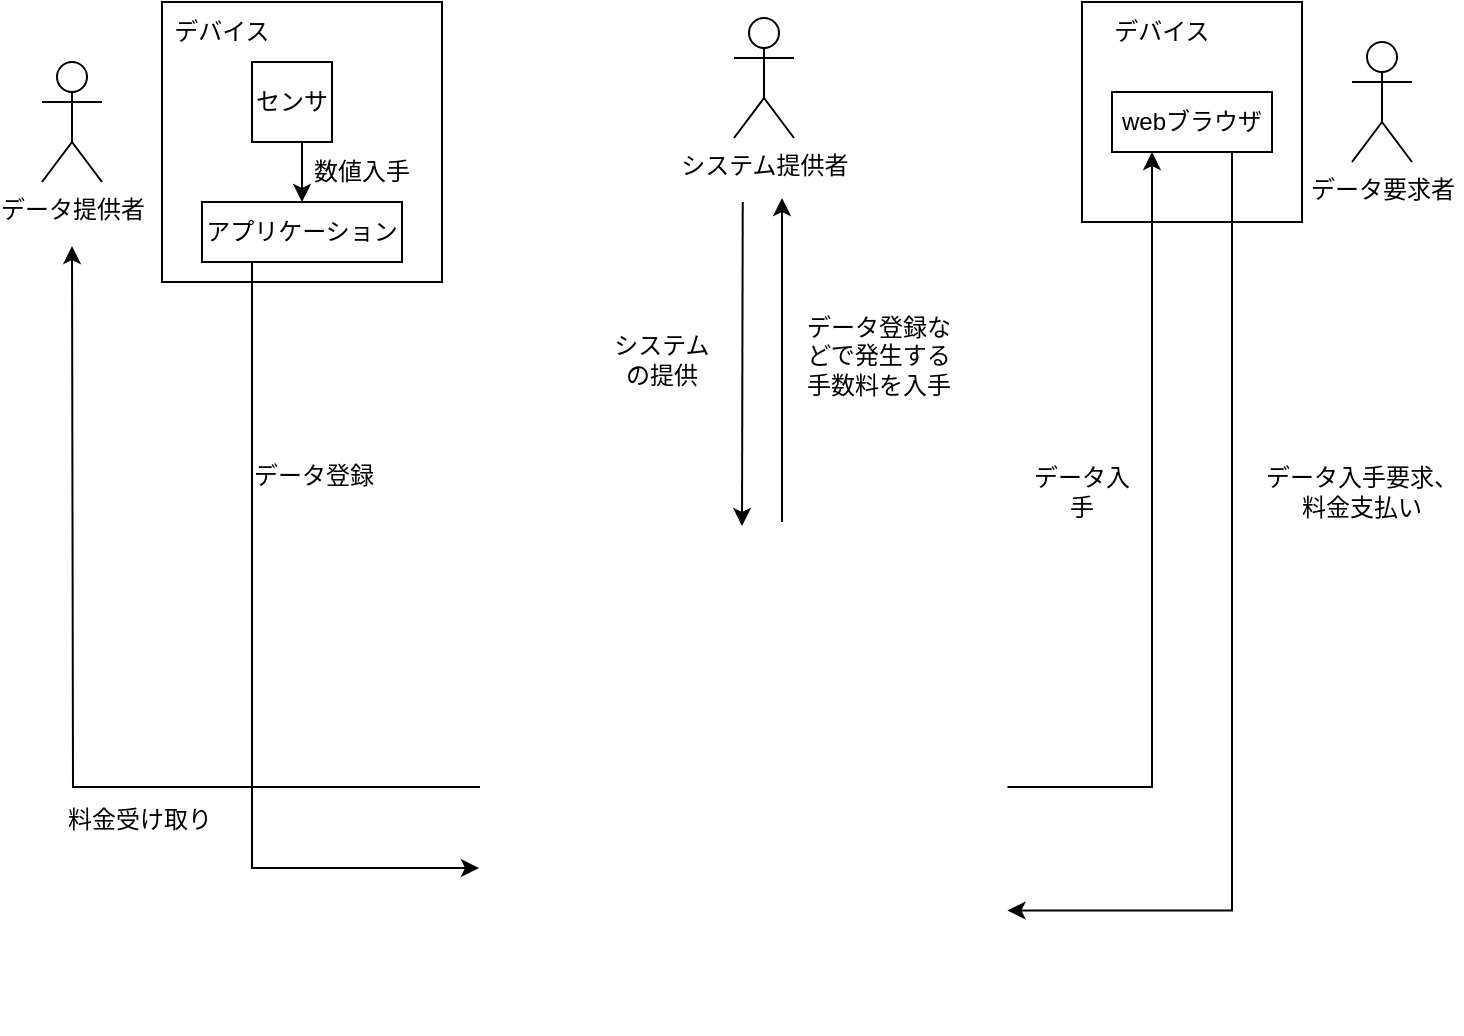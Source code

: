<mxfile version="15.5.9" type="device"><diagram id="JAMoWZ7Iz4S0Mc71oQlR" name="Page-1"><mxGraphModel dx="946" dy="646" grid="0" gridSize="10" guides="1" tooltips="1" connect="1" arrows="1" fold="1" page="1" pageScale="1" pageWidth="827" pageHeight="1169" background="none" math="0" shadow="0"><root><mxCell id="0"/><mxCell id="1" parent="0"/><mxCell id="wL-SJvCjbrAuRct8oMr0-22" value="" style="whiteSpace=wrap;html=1;aspect=fixed;" parent="1" vertex="1"><mxGeometry x="570" y="80" width="110" height="110" as="geometry"/></mxCell><mxCell id="wL-SJvCjbrAuRct8oMr0-1" value="データ提供者" style="shape=umlActor;verticalLabelPosition=bottom;verticalAlign=top;html=1;outlineConnect=0;" parent="1" vertex="1"><mxGeometry x="50" y="110" width="30" height="60" as="geometry"/></mxCell><mxCell id="wL-SJvCjbrAuRct8oMr0-3" value="データ要求者" style="shape=umlActor;verticalLabelPosition=bottom;verticalAlign=top;html=1;outlineConnect=0;" parent="1" vertex="1"><mxGeometry x="705" y="100" width="30" height="60" as="geometry"/></mxCell><mxCell id="wL-SJvCjbrAuRct8oMr0-4" value="" style="whiteSpace=wrap;html=1;aspect=fixed;" parent="1" vertex="1"><mxGeometry x="110" y="80" width="140" height="140" as="geometry"/></mxCell><mxCell id="wL-SJvCjbrAuRct8oMr0-19" style="edgeStyle=orthogonalEdgeStyle;rounded=0;orthogonalLoop=1;jettySize=auto;html=1;exitX=0;exitY=0.5;exitDx=0;exitDy=0;" parent="1" source="wL-SJvCjbrAuRct8oMr0-9" edge="1"><mxGeometry relative="1" as="geometry"><mxPoint x="65" y="202" as="targetPoint"/></mxGeometry></mxCell><mxCell id="wL-SJvCjbrAuRct8oMr0-32" style="edgeStyle=orthogonalEdgeStyle;rounded=0;orthogonalLoop=1;jettySize=auto;html=1;exitX=1;exitY=0.5;exitDx=0;exitDy=0;entryX=0.25;entryY=1;entryDx=0;entryDy=0;" parent="1" source="wL-SJvCjbrAuRct8oMr0-9" target="wL-SJvCjbrAuRct8oMr0-30" edge="1"><mxGeometry relative="1" as="geometry"/></mxCell><mxCell id="wL-SJvCjbrAuRct8oMr0-9" value="" style="shape=image;verticalLabelPosition=bottom;labelBackgroundColor=#ffffff;verticalAlign=top;aspect=fixed;imageAspect=0;image=https://coin.z.com/jp/column/wp-content/uploads/sites/2/2019/08/g-img-section_3.png;" parent="1" vertex="1"><mxGeometry x="269" y="349" width="263.74" height="247" as="geometry"/></mxCell><mxCell id="wL-SJvCjbrAuRct8oMr0-10" value="デバイス" style="text;html=1;strokeColor=none;fillColor=none;align=center;verticalAlign=middle;whiteSpace=wrap;rounded=0;" parent="1" vertex="1"><mxGeometry x="110" y="80" width="60" height="30" as="geometry"/></mxCell><mxCell id="wL-SJvCjbrAuRct8oMr0-16" style="edgeStyle=orthogonalEdgeStyle;rounded=0;orthogonalLoop=1;jettySize=auto;html=1;exitX=0.5;exitY=1;exitDx=0;exitDy=0;entryX=0.5;entryY=0;entryDx=0;entryDy=0;" parent="1" source="wL-SJvCjbrAuRct8oMr0-11" target="wL-SJvCjbrAuRct8oMr0-14" edge="1"><mxGeometry relative="1" as="geometry"/></mxCell><mxCell id="wL-SJvCjbrAuRct8oMr0-11" value="センサ" style="whiteSpace=wrap;html=1;aspect=fixed;" parent="1" vertex="1"><mxGeometry x="155" y="110" width="40" height="40" as="geometry"/></mxCell><mxCell id="wL-SJvCjbrAuRct8oMr0-17" style="edgeStyle=orthogonalEdgeStyle;rounded=0;orthogonalLoop=1;jettySize=auto;html=1;exitX=0.25;exitY=1;exitDx=0;exitDy=0;entryX=-0.002;entryY=0.664;entryDx=0;entryDy=0;entryPerimeter=0;" parent="1" source="wL-SJvCjbrAuRct8oMr0-14" target="wL-SJvCjbrAuRct8oMr0-9" edge="1"><mxGeometry relative="1" as="geometry"/></mxCell><mxCell id="wL-SJvCjbrAuRct8oMr0-14" value="アプリケーション" style="rounded=0;whiteSpace=wrap;html=1;" parent="1" vertex="1"><mxGeometry x="130" y="180" width="100" height="30" as="geometry"/></mxCell><mxCell id="wL-SJvCjbrAuRct8oMr0-20" value="数値入手" style="text;html=1;strokeColor=none;fillColor=none;align=center;verticalAlign=middle;whiteSpace=wrap;rounded=0;" parent="1" vertex="1"><mxGeometry x="180" y="150" width="60" height="30" as="geometry"/></mxCell><mxCell id="wL-SJvCjbrAuRct8oMr0-24" style="edgeStyle=orthogonalEdgeStyle;rounded=0;orthogonalLoop=1;jettySize=auto;html=1;exitX=0.75;exitY=1;exitDx=0;exitDy=0;entryX=1;entryY=0.75;entryDx=0;entryDy=0;" parent="1" source="wL-SJvCjbrAuRct8oMr0-30" target="wL-SJvCjbrAuRct8oMr0-9" edge="1"><mxGeometry relative="1" as="geometry"/></mxCell><mxCell id="wL-SJvCjbrAuRct8oMr0-23" value="デバイス" style="text;html=1;strokeColor=none;fillColor=none;align=center;verticalAlign=middle;whiteSpace=wrap;rounded=0;" parent="1" vertex="1"><mxGeometry x="580" y="80" width="60" height="30" as="geometry"/></mxCell><mxCell id="wL-SJvCjbrAuRct8oMr0-26" value="料金受け取り" style="text;html=1;strokeColor=none;fillColor=none;align=center;verticalAlign=middle;whiteSpace=wrap;rounded=0;" parent="1" vertex="1"><mxGeometry x="61" y="474" width="76" height="30" as="geometry"/></mxCell><mxCell id="wL-SJvCjbrAuRct8oMr0-27" value="データ登録" style="text;html=1;strokeColor=none;fillColor=none;align=center;verticalAlign=middle;whiteSpace=wrap;rounded=0;" parent="1" vertex="1"><mxGeometry x="151" y="302" width="70" height="30" as="geometry"/></mxCell><mxCell id="wL-SJvCjbrAuRct8oMr0-28" value="データ入手要求、料金支払い" style="text;html=1;strokeColor=none;fillColor=none;align=center;verticalAlign=middle;whiteSpace=wrap;rounded=0;" parent="1" vertex="1"><mxGeometry x="660" y="310" width="100" height="30" as="geometry"/></mxCell><mxCell id="wL-SJvCjbrAuRct8oMr0-29" value="データ入手" style="text;html=1;strokeColor=none;fillColor=none;align=center;verticalAlign=middle;whiteSpace=wrap;rounded=0;" parent="1" vertex="1"><mxGeometry x="540" y="310" width="60" height="30" as="geometry"/></mxCell><mxCell id="wL-SJvCjbrAuRct8oMr0-30" value="webブラウザ" style="rounded=0;whiteSpace=wrap;html=1;" parent="1" vertex="1"><mxGeometry x="585" y="125" width="80" height="30" as="geometry"/></mxCell><mxCell id="v4ZPSTNaYHscz1HNbtaP-1" value="システム提供者" style="shape=umlActor;verticalLabelPosition=bottom;verticalAlign=top;html=1;outlineConnect=0;" vertex="1" parent="1"><mxGeometry x="396" y="88" width="30" height="60" as="geometry"/></mxCell><mxCell id="v4ZPSTNaYHscz1HNbtaP-8" value="" style="endArrow=classic;html=1;rounded=0;" edge="1" parent="1"><mxGeometry width="50" height="50" relative="1" as="geometry"><mxPoint x="400.37" y="180" as="sourcePoint"/><mxPoint x="400" y="342" as="targetPoint"/></mxGeometry></mxCell><mxCell id="v4ZPSTNaYHscz1HNbtaP-9" value="" style="endArrow=classic;html=1;rounded=0;" edge="1" parent="1"><mxGeometry width="50" height="50" relative="1" as="geometry"><mxPoint x="420" y="340" as="sourcePoint"/><mxPoint x="420" y="178" as="targetPoint"/></mxGeometry></mxCell><mxCell id="v4ZPSTNaYHscz1HNbtaP-10" value="データ登録などで発生する手数料を入手" style="text;html=1;strokeColor=none;fillColor=none;align=center;verticalAlign=middle;whiteSpace=wrap;rounded=0;" vertex="1" parent="1"><mxGeometry x="428" y="242" width="81" height="30" as="geometry"/></mxCell><mxCell id="v4ZPSTNaYHscz1HNbtaP-11" value="システムの提供" style="text;html=1;strokeColor=none;fillColor=none;align=center;verticalAlign=middle;whiteSpace=wrap;rounded=0;" vertex="1" parent="1"><mxGeometry x="330" y="244" width="60" height="30" as="geometry"/></mxCell></root></mxGraphModel></diagram></mxfile>